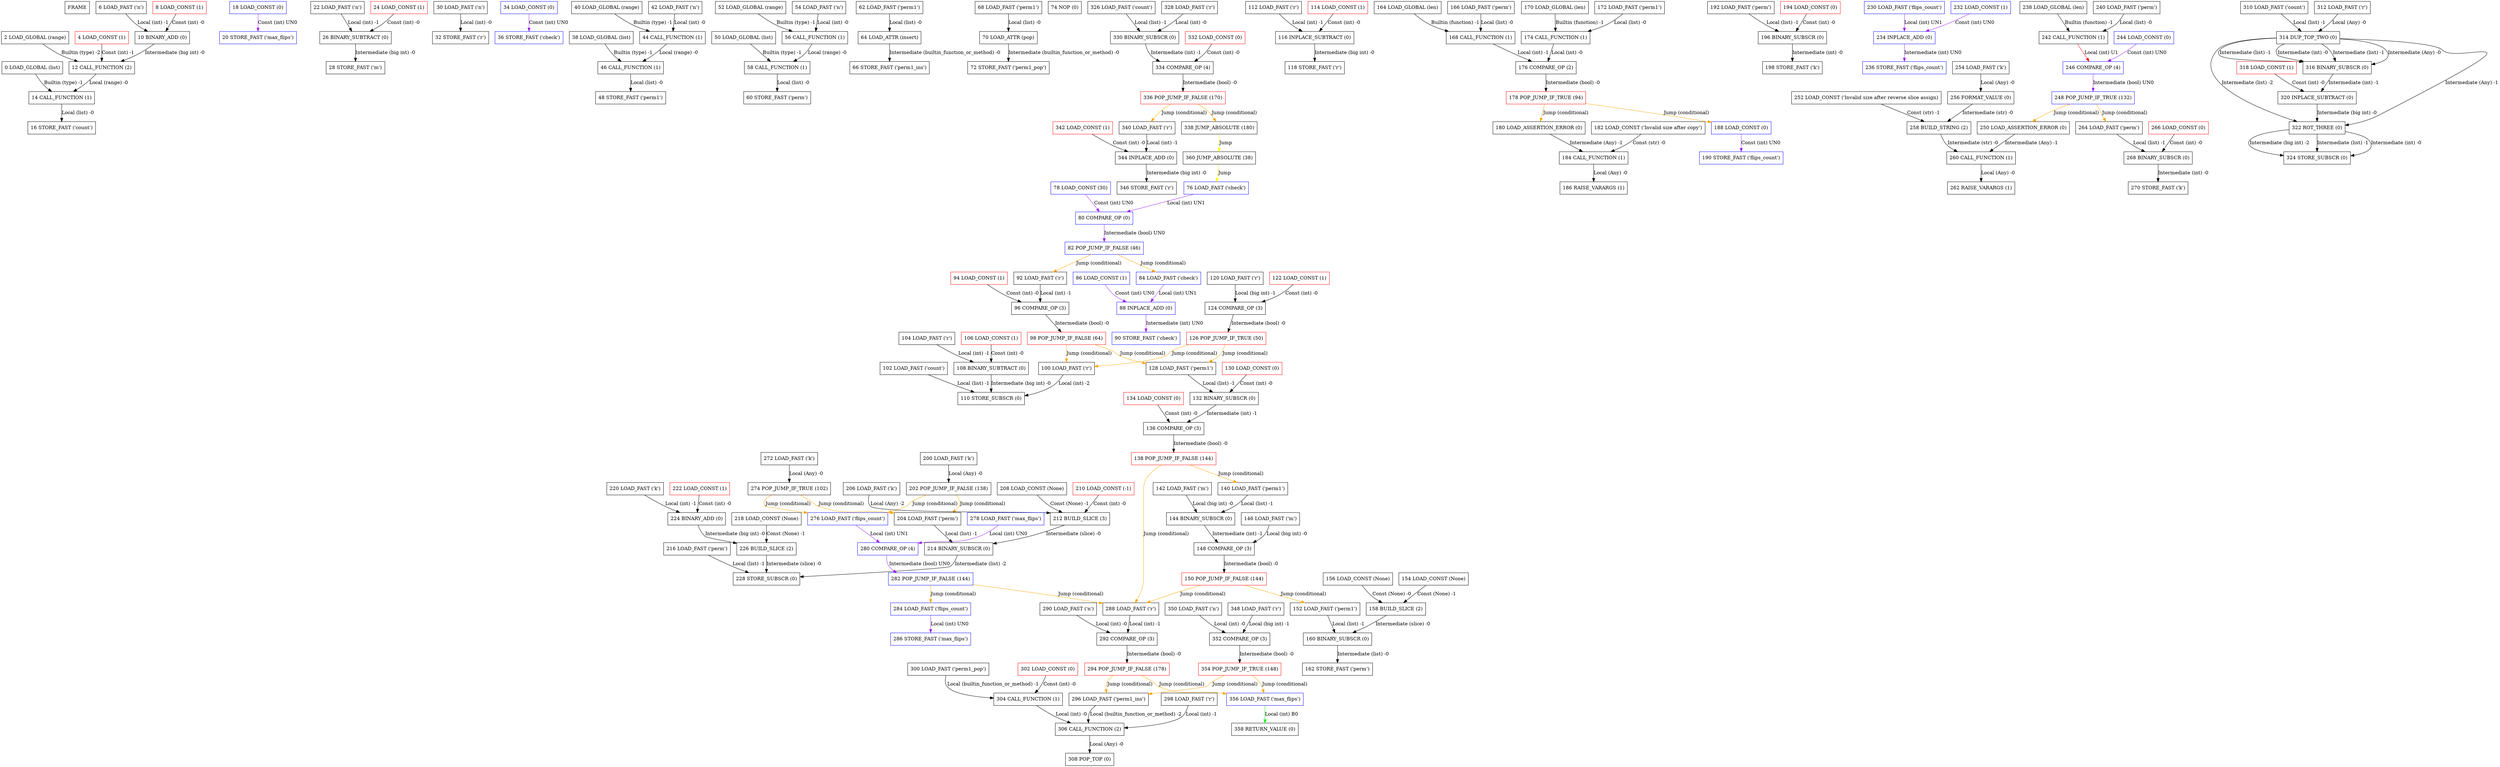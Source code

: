 digraph fannkuch { 
	node [shape=box];
	FRAME [label=FRAME];
	OP0 [label="0 LOAD_GLOBAL (list)" color="black"];
	OP2 [label="2 LOAD_GLOBAL (range)" color="black"];
	OP4 [label="4 LOAD_CONST (1)" color="red"];
	OP6 [label="6 LOAD_FAST ('n')" color="black"];
	OP8 [label="8 LOAD_CONST (1)" color="red"];
	OP10 [label="10 BINARY_ADD (0)" color="black"];
	OP12 [label="12 CALL_FUNCTION (2)" color="black"];
	OP14 [label="14 CALL_FUNCTION (1)" color="black"];
	OP16 [label="16 STORE_FAST ('count')" color="black"];
	OP18 [label="18 LOAD_CONST (0)" color="blue"];
	OP20 [label="20 STORE_FAST ('max_flips')" color="blue"];
	OP22 [label="22 LOAD_FAST ('n')" color="black"];
	OP24 [label="24 LOAD_CONST (1)" color="red"];
	OP26 [label="26 BINARY_SUBTRACT (0)" color="black"];
	OP28 [label="28 STORE_FAST ('m')" color="black"];
	OP30 [label="30 LOAD_FAST ('n')" color="black"];
	OP32 [label="32 STORE_FAST ('r')" color="black"];
	OP34 [label="34 LOAD_CONST (0)" color="blue"];
	OP36 [label="36 STORE_FAST ('check')" color="blue"];
	OP38 [label="38 LOAD_GLOBAL (list)" color="black"];
	OP40 [label="40 LOAD_GLOBAL (range)" color="black"];
	OP42 [label="42 LOAD_FAST ('n')" color="black"];
	OP44 [label="44 CALL_FUNCTION (1)" color="black"];
	OP46 [label="46 CALL_FUNCTION (1)" color="black"];
	OP48 [label="48 STORE_FAST ('perm1')" color="black"];
	OP50 [label="50 LOAD_GLOBAL (list)" color="black"];
	OP52 [label="52 LOAD_GLOBAL (range)" color="black"];
	OP54 [label="54 LOAD_FAST ('n')" color="black"];
	OP56 [label="56 CALL_FUNCTION (1)" color="black"];
	OP58 [label="58 CALL_FUNCTION (1)" color="black"];
	OP60 [label="60 STORE_FAST ('perm')" color="black"];
	OP62 [label="62 LOAD_FAST ('perm1')" color="black"];
	OP64 [label="64 LOAD_ATTR (insert)" color="black"];
	OP66 [label="66 STORE_FAST ('perm1_ins')" color="black"];
	OP68 [label="68 LOAD_FAST ('perm1')" color="black"];
	OP70 [label="70 LOAD_ATTR (pop)" color="black"];
	OP72 [label="72 STORE_FAST ('perm1_pop')" color="black"];
	OP74 [label="74 NOP (0)" color="black"];
	OP76 [label="76 LOAD_FAST ('check')" color="blue"];
	OP78 [label="78 LOAD_CONST (30)" color="blue"];
	OP80 [label="80 COMPARE_OP (0)" color="blue"];
	OP82 [label="82 POP_JUMP_IF_FALSE (46)" color="blue"];
	OP82 -> OP84 [label="Jump (conditional)" color=orange];
	OP82 -> OP92 [label="Jump (conditional)" color=orange];
	OP84 [label="84 LOAD_FAST ('check')" color="blue"];
	OP86 [label="86 LOAD_CONST (1)" color="blue"];
	OP88 [label="88 INPLACE_ADD (0)" color="blue"];
	OP90 [label="90 STORE_FAST ('check')" color="blue"];
	OP92 [label="92 LOAD_FAST ('r')" color="black"];
	OP94 [label="94 LOAD_CONST (1)" color="red"];
	OP96 [label="96 COMPARE_OP (3)" color="black"];
	OP98 [label="98 POP_JUMP_IF_FALSE (64)" color="red"];
	OP98 -> OP100 [label="Jump (conditional)" color=orange];
	OP98 -> OP128 [label="Jump (conditional)" color=orange];
	OP100 [label="100 LOAD_FAST ('r')" color="black"];
	OP102 [label="102 LOAD_FAST ('count')" color="black"];
	OP104 [label="104 LOAD_FAST ('r')" color="black"];
	OP106 [label="106 LOAD_CONST (1)" color="red"];
	OP108 [label="108 BINARY_SUBTRACT (0)" color="black"];
	OP110 [label="110 STORE_SUBSCR (0)" color="black"];
	OP112 [label="112 LOAD_FAST ('r')" color="black"];
	OP114 [label="114 LOAD_CONST (1)" color="red"];
	OP116 [label="116 INPLACE_SUBTRACT (0)" color="black"];
	OP118 [label="118 STORE_FAST ('r')" color="black"];
	OP120 [label="120 LOAD_FAST ('r')" color="black"];
	OP122 [label="122 LOAD_CONST (1)" color="red"];
	OP124 [label="124 COMPARE_OP (3)" color="black"];
	OP126 [label="126 POP_JUMP_IF_TRUE (50)" color="red"];
	OP126 -> OP128 [label="Jump (conditional)" color=orange];
	OP126 -> OP100 [label="Jump (conditional)" color=orange];
	OP128 [label="128 LOAD_FAST ('perm1')" color="black"];
	OP130 [label="130 LOAD_CONST (0)" color="red"];
	OP132 [label="132 BINARY_SUBSCR (0)" color="black"];
	OP134 [label="134 LOAD_CONST (0)" color="red"];
	OP136 [label="136 COMPARE_OP (3)" color="black"];
	OP138 [label="138 POP_JUMP_IF_FALSE (144)" color="red"];
	OP138 -> OP140 [label="Jump (conditional)" color=orange];
	OP138 -> OP288 [label="Jump (conditional)" color=orange];
	OP140 [label="140 LOAD_FAST ('perm1')" color="black"];
	OP142 [label="142 LOAD_FAST ('m')" color="black"];
	OP144 [label="144 BINARY_SUBSCR (0)" color="black"];
	OP146 [label="146 LOAD_FAST ('m')" color="black"];
	OP148 [label="148 COMPARE_OP (3)" color="black"];
	OP150 [label="150 POP_JUMP_IF_FALSE (144)" color="red"];
	OP150 -> OP152 [label="Jump (conditional)" color=orange];
	OP150 -> OP288 [label="Jump (conditional)" color=orange];
	OP152 [label="152 LOAD_FAST ('perm1')" color="black"];
	OP154 [label="154 LOAD_CONST (None)" color="black"];
	OP156 [label="156 LOAD_CONST (None)" color="black"];
	OP158 [label="158 BUILD_SLICE (2)" color="black"];
	OP160 [label="160 BINARY_SUBSCR (0)" color="black"];
	OP162 [label="162 STORE_FAST ('perm')" color="black"];
	OP164 [label="164 LOAD_GLOBAL (len)" color="black"];
	OP166 [label="166 LOAD_FAST ('perm')" color="black"];
	OP168 [label="168 CALL_FUNCTION (1)" color="black"];
	OP170 [label="170 LOAD_GLOBAL (len)" color="black"];
	OP172 [label="172 LOAD_FAST ('perm1')" color="black"];
	OP174 [label="174 CALL_FUNCTION (1)" color="black"];
	OP176 [label="176 COMPARE_OP (2)" color="black"];
	OP178 [label="178 POP_JUMP_IF_TRUE (94)" color="red"];
	OP178 -> OP180 [label="Jump (conditional)" color=orange];
	OP178 -> OP188 [label="Jump (conditional)" color=orange];
	OP180 [label="180 LOAD_ASSERTION_ERROR (0)" color="black"];
	OP182 [label="182 LOAD_CONST ('Invalid size after copy')" color="black"];
	OP184 [label="184 CALL_FUNCTION (1)" color="black"];
	OP186 [label="186 RAISE_VARARGS (1)" color="black"];
	OP188 [label="188 LOAD_CONST (0)" color="blue"];
	OP190 [label="190 STORE_FAST ('flips_count')" color="blue"];
	OP192 [label="192 LOAD_FAST ('perm')" color="black"];
	OP194 [label="194 LOAD_CONST (0)" color="red"];
	OP196 [label="196 BINARY_SUBSCR (0)" color="black"];
	OP198 [label="198 STORE_FAST ('k')" color="black"];
	OP200 [label="200 LOAD_FAST ('k')" color="black"];
	OP202 [label="202 POP_JUMP_IF_FALSE (138)" color="black"];
	OP202 -> OP204 [label="Jump (conditional)" color=orange];
	OP202 -> OP276 [label="Jump (conditional)" color=orange];
	OP204 [label="204 LOAD_FAST ('perm')" color="black"];
	OP206 [label="206 LOAD_FAST ('k')" color="black"];
	OP208 [label="208 LOAD_CONST (None)" color="black"];
	OP210 [label="210 LOAD_CONST (-1)" color="red"];
	OP212 [label="212 BUILD_SLICE (3)" color="black"];
	OP214 [label="214 BINARY_SUBSCR (0)" color="black"];
	OP216 [label="216 LOAD_FAST ('perm')" color="black"];
	OP218 [label="218 LOAD_CONST (None)" color="black"];
	OP220 [label="220 LOAD_FAST ('k')" color="black"];
	OP222 [label="222 LOAD_CONST (1)" color="red"];
	OP224 [label="224 BINARY_ADD (0)" color="black"];
	OP226 [label="226 BUILD_SLICE (2)" color="black"];
	OP228 [label="228 STORE_SUBSCR (0)" color="black"];
	OP230 [label="230 LOAD_FAST ('flips_count')" color="blue"];
	OP232 [label="232 LOAD_CONST (1)" color="blue"];
	OP234 [label="234 INPLACE_ADD (0)" color="blue"];
	OP236 [label="236 STORE_FAST ('flips_count')" color="blue"];
	OP238 [label="238 LOAD_GLOBAL (len)" color="black"];
	OP240 [label="240 LOAD_FAST ('perm')" color="black"];
	OP242 [label="242 CALL_FUNCTION (1)" color="black"];
	OP244 [label="244 LOAD_CONST (0)" color="blue"];
	OP246 [label="246 COMPARE_OP (4)" color="blue"];
	OP248 [label="248 POP_JUMP_IF_TRUE (132)" color="blue"];
	OP248 -> OP250 [label="Jump (conditional)" color=orange];
	OP248 -> OP264 [label="Jump (conditional)" color=orange];
	OP250 [label="250 LOAD_ASSERTION_ERROR (0)" color="black"];
	OP252 [label="252 LOAD_CONST ('Invalid size after reverse slice assign)" color="black"];
	OP254 [label="254 LOAD_FAST ('k')" color="black"];
	OP256 [label="256 FORMAT_VALUE (0)" color="black"];
	OP258 [label="258 BUILD_STRING (2)" color="black"];
	OP260 [label="260 CALL_FUNCTION (1)" color="black"];
	OP262 [label="262 RAISE_VARARGS (1)" color="black"];
	OP264 [label="264 LOAD_FAST ('perm')" color="black"];
	OP266 [label="266 LOAD_CONST (0)" color="red"];
	OP268 [label="268 BINARY_SUBSCR (0)" color="black"];
	OP270 [label="270 STORE_FAST ('k')" color="black"];
	OP272 [label="272 LOAD_FAST ('k')" color="black"];
	OP274 [label="274 POP_JUMP_IF_TRUE (102)" color="black"];
	OP274 -> OP276 [label="Jump (conditional)" color=orange];
	OP274 -> OP204 [label="Jump (conditional)" color=orange];
	OP276 [label="276 LOAD_FAST ('flips_count')" color="blue"];
	OP278 [label="278 LOAD_FAST ('max_flips')" color="blue"];
	OP280 [label="280 COMPARE_OP (4)" color="blue"];
	OP282 [label="282 POP_JUMP_IF_FALSE (144)" color="blue"];
	OP282 -> OP284 [label="Jump (conditional)" color=orange];
	OP282 -> OP288 [label="Jump (conditional)" color=orange];
	OP284 [label="284 LOAD_FAST ('flips_count')" color="blue"];
	OP286 [label="286 STORE_FAST ('max_flips')" color="blue"];
	OP288 [label="288 LOAD_FAST ('r')" color="black"];
	OP290 [label="290 LOAD_FAST ('n')" color="black"];
	OP292 [label="292 COMPARE_OP (3)" color="black"];
	OP294 [label="294 POP_JUMP_IF_FALSE (178)" color="red"];
	OP294 -> OP296 [label="Jump (conditional)" color=orange];
	OP294 -> OP356 [label="Jump (conditional)" color=orange];
	OP296 [label="296 LOAD_FAST ('perm1_ins')" color="black"];
	OP298 [label="298 LOAD_FAST ('r')" color="black"];
	OP300 [label="300 LOAD_FAST ('perm1_pop')" color="black"];
	OP302 [label="302 LOAD_CONST (0)" color="red"];
	OP304 [label="304 CALL_FUNCTION (1)" color="black"];
	OP306 [label="306 CALL_FUNCTION (2)" color="black"];
	OP308 [label="308 POP_TOP (0)" color="black"];
	OP310 [label="310 LOAD_FAST ('count')" color="black"];
	OP312 [label="312 LOAD_FAST ('r')" color="black"];
	OP314 [label="314 DUP_TOP_TWO (0)" color="black"];
	OP316 [label="316 BINARY_SUBSCR (0)" color="black"];
	OP318 [label="318 LOAD_CONST (1)" color="red"];
	OP320 [label="320 INPLACE_SUBTRACT (0)" color="black"];
	OP322 [label="322 ROT_THREE (0)" color="black"];
	OP324 [label="324 STORE_SUBSCR (0)" color="black"];
	OP326 [label="326 LOAD_FAST ('count')" color="black"];
	OP328 [label="328 LOAD_FAST ('r')" color="black"];
	OP330 [label="330 BINARY_SUBSCR (0)" color="black"];
	OP332 [label="332 LOAD_CONST (0)" color="red"];
	OP334 [label="334 COMPARE_OP (4)" color="black"];
	OP336 [label="336 POP_JUMP_IF_FALSE (170)" color="red"];
	OP336 -> OP338 [label="Jump (conditional)" color=orange];
	OP336 -> OP340 [label="Jump (conditional)" color=orange];
	OP338 [label="338 JUMP_ABSOLUTE (180)" color="black"];
	OP338 -> OP360 [label="Jump" color=yellow];
	OP340 [label="340 LOAD_FAST ('r')" color="black"];
	OP342 [label="342 LOAD_CONST (1)" color="red"];
	OP344 [label="344 INPLACE_ADD (0)" color="black"];
	OP346 [label="346 STORE_FAST ('r')" color="black"];
	OP348 [label="348 LOAD_FAST ('r')" color="black"];
	OP350 [label="350 LOAD_FAST ('n')" color="black"];
	OP352 [label="352 COMPARE_OP (3)" color="black"];
	OP354 [label="354 POP_JUMP_IF_TRUE (148)" color="red"];
	OP354 -> OP356 [label="Jump (conditional)" color=orange];
	OP354 -> OP296 [label="Jump (conditional)" color=orange];
	OP356 [label="356 LOAD_FAST ('max_flips')" color="blue"];
	OP358 [label="358 RETURN_VALUE (0)" color="black"];
	OP360 [label="360 JUMP_ABSOLUTE (38)" color="black"];
	OP360 -> OP76 [label="Jump" color=yellow];
	OP6 -> OP10 [label="Local (int) -1" color=black];
	OP8 -> OP10 [label="Const (int) -0" color=black];
	OP2 -> OP12 [label="Builtin (type) -2" color=black];
	OP4 -> OP12 [label="Const (int) -1" color=black];
	OP10 -> OP12 [label="Intermediate (big int) -0" color=black];
	OP0 -> OP14 [label="Builtin (type) -1" color=black];
	OP12 -> OP14 [label="Local (range) -0" color=black];
	OP14 -> OP16 [label="Local (list) -0" color=black];
	OP18 -> OP20 [label="Const (int) UN0" color=purple];
	OP22 -> OP26 [label="Local (int) -1" color=black];
	OP24 -> OP26 [label="Const (int) -0" color=black];
	OP26 -> OP28 [label="Intermediate (big int) -0" color=black];
	OP30 -> OP32 [label="Local (int) -0" color=black];
	OP34 -> OP36 [label="Const (int) UN0" color=purple];
	OP40 -> OP44 [label="Builtin (type) -1" color=black];
	OP42 -> OP44 [label="Local (int) -0" color=black];
	OP38 -> OP46 [label="Builtin (type) -1" color=black];
	OP44 -> OP46 [label="Local (range) -0" color=black];
	OP46 -> OP48 [label="Local (list) -0" color=black];
	OP52 -> OP56 [label="Builtin (type) -1" color=black];
	OP54 -> OP56 [label="Local (int) -0" color=black];
	OP50 -> OP58 [label="Builtin (type) -1" color=black];
	OP56 -> OP58 [label="Local (range) -0" color=black];
	OP58 -> OP60 [label="Local (list) -0" color=black];
	OP62 -> OP64 [label="Local (list) -0" color=black];
	OP64 -> OP66 [label="Intermediate (builtin_function_or_method) -0" color=black];
	OP68 -> OP70 [label="Local (list) -0" color=black];
	OP70 -> OP72 [label="Intermediate (builtin_function_or_method) -0" color=black];
	OP76 -> OP80 [label="Local (int) UN1" color=purple];
	OP78 -> OP80 [label="Const (int) UN0" color=purple];
	OP80 -> OP82 [label="Intermediate (bool) UN0" color=purple];
	OP84 -> OP88 [label="Local (int) UN1" color=purple];
	OP86 -> OP88 [label="Const (int) UN0" color=purple];
	OP88 -> OP90 [label="Intermediate (int) UN0" color=purple];
	OP92 -> OP96 [label="Local (int) -1" color=black];
	OP94 -> OP96 [label="Const (int) -0" color=black];
	OP96 -> OP98 [label="Intermediate (bool) -0" color=black];
	OP104 -> OP108 [label="Local (int) -1" color=black];
	OP106 -> OP108 [label="Const (int) -0" color=black];
	OP100 -> OP110 [label="Local (int) -2" color=black];
	OP102 -> OP110 [label="Local (list) -1" color=black];
	OP108 -> OP110 [label="Intermediate (big int) -0" color=black];
	OP112 -> OP116 [label="Local (int) -1" color=black];
	OP114 -> OP116 [label="Const (int) -0" color=black];
	OP116 -> OP118 [label="Intermediate (big int) -0" color=black];
	OP120 -> OP124 [label="Local (big int) -1" color=black];
	OP122 -> OP124 [label="Const (int) -0" color=black];
	OP124 -> OP126 [label="Intermediate (bool) -0" color=black];
	OP128 -> OP132 [label="Local (list) -1" color=black];
	OP130 -> OP132 [label="Const (int) -0" color=black];
	OP132 -> OP136 [label="Intermediate (int) -1" color=black];
	OP134 -> OP136 [label="Const (int) -0" color=black];
	OP136 -> OP138 [label="Intermediate (bool) -0" color=black];
	OP140 -> OP144 [label="Local (list) -1" color=black];
	OP142 -> OP144 [label="Local (big int) -0" color=black];
	OP144 -> OP148 [label="Intermediate (int) -1" color=black];
	OP146 -> OP148 [label="Local (big int) -0" color=black];
	OP148 -> OP150 [label="Intermediate (bool) -0" color=black];
	OP154 -> OP158 [label="Const (None) -1" color=black];
	OP156 -> OP158 [label="Const (None) -0" color=black];
	OP152 -> OP160 [label="Local (list) -1" color=black];
	OP158 -> OP160 [label="Intermediate (slice) -0" color=black];
	OP160 -> OP162 [label="Intermediate (list) -0" color=black];
	OP164 -> OP168 [label="Builtin (function) -1" color=black];
	OP166 -> OP168 [label="Local (list) -0" color=black];
	OP170 -> OP174 [label="Builtin (function) -1" color=black];
	OP172 -> OP174 [label="Local (list) -0" color=black];
	OP168 -> OP176 [label="Local (int) -1" color=black];
	OP174 -> OP176 [label="Local (int) -0" color=black];
	OP176 -> OP178 [label="Intermediate (bool) -0" color=black];
	OP180 -> OP184 [label="Intermediate (Any) -1" color=black];
	OP182 -> OP184 [label="Const (str) -0" color=black];
	OP184 -> OP186 [label="Local (Any) -0" color=black];
	OP188 -> OP190 [label="Const (int) UN0" color=purple];
	OP192 -> OP196 [label="Local (list) -1" color=black];
	OP194 -> OP196 [label="Const (int) -0" color=black];
	OP196 -> OP198 [label="Intermediate (int) -0" color=black];
	OP200 -> OP202 [label="Local (Any) -0" color=black];
	OP206 -> OP212 [label="Local (Any) -2" color=black];
	OP208 -> OP212 [label="Const (None) -1" color=black];
	OP210 -> OP212 [label="Const (int) -0" color=black];
	OP204 -> OP214 [label="Local (list) -1" color=black];
	OP212 -> OP214 [label="Intermediate (slice) -0" color=black];
	OP220 -> OP224 [label="Local (int) -1" color=black];
	OP222 -> OP224 [label="Const (int) -0" color=black];
	OP218 -> OP226 [label="Const (None) -1" color=black];
	OP224 -> OP226 [label="Intermediate (big int) -0" color=black];
	OP214 -> OP228 [label="Intermediate (list) -2" color=black];
	OP216 -> OP228 [label="Local (list) -1" color=black];
	OP226 -> OP228 [label="Intermediate (slice) -0" color=black];
	OP230 -> OP234 [label="Local (int) UN1" color=purple];
	OP232 -> OP234 [label="Const (int) UN0" color=purple];
	OP234 -> OP236 [label="Intermediate (int) UN0" color=purple];
	OP238 -> OP242 [label="Builtin (function) -1" color=black];
	OP240 -> OP242 [label="Local (list) -0" color=black];
	OP242 -> OP246 [label="Local (int) U1" color=red];
	OP244 -> OP246 [label="Const (int) UN0" color=purple];
	OP246 -> OP248 [label="Intermediate (bool) UN0" color=purple];
	OP254 -> OP256 [label="Local (Any) -0" color=black];
	OP252 -> OP258 [label="Const (str) -1" color=black];
	OP256 -> OP258 [label="Intermediate (str) -0" color=black];
	OP250 -> OP260 [label="Intermediate (Any) -1" color=black];
	OP258 -> OP260 [label="Intermediate (str) -0" color=black];
	OP260 -> OP262 [label="Local (Any) -0" color=black];
	OP264 -> OP268 [label="Local (list) -1" color=black];
	OP266 -> OP268 [label="Const (int) -0" color=black];
	OP268 -> OP270 [label="Intermediate (int) -0" color=black];
	OP272 -> OP274 [label="Local (Any) -0" color=black];
	OP276 -> OP280 [label="Local (int) UN1" color=purple];
	OP278 -> OP280 [label="Local (int) UN0" color=purple];
	OP280 -> OP282 [label="Intermediate (bool) UN0" color=purple];
	OP284 -> OP286 [label="Local (int) UN0" color=purple];
	OP288 -> OP292 [label="Local (int) -1" color=black];
	OP290 -> OP292 [label="Local (int) -0" color=black];
	OP292 -> OP294 [label="Intermediate (bool) -0" color=black];
	OP300 -> OP304 [label="Local (builtin_function_or_method) -1" color=black];
	OP302 -> OP304 [label="Const (int) -0" color=black];
	OP296 -> OP306 [label="Local (builtin_function_or_method) -2" color=black];
	OP298 -> OP306 [label="Local (int) -1" color=black];
	OP304 -> OP306 [label="Local (int) -0" color=black];
	OP306 -> OP308 [label="Local (Any) -0" color=black];
	OP310 -> OP314 [label="Local (list) -1" color=black];
	OP312 -> OP314 [label="Local (Any) -0" color=black];
	OP314 -> OP316 [label="Intermediate (list) -1" color=black];
	OP314 -> OP316 [label="Intermediate (Any) -0" color=black];
	OP314 -> OP316 [label="Intermediate (list) -1" color=black];
	OP314 -> OP316 [label="Intermediate (int) -0" color=black];
	OP316 -> OP320 [label="Intermediate (int) -1" color=black];
	OP318 -> OP320 [label="Const (int) -0" color=black];
	OP314 -> OP322 [label="Intermediate (list) -2" color=black];
	OP314 -> OP322 [label="Intermediate (Any) -1" color=black];
	OP320 -> OP322 [label="Intermediate (big int) -0" color=black];
	OP322 -> OP324 [label="Intermediate (big int) -2" color=black];
	OP322 -> OP324 [label="Intermediate (list) -1" color=black];
	OP322 -> OP324 [label="Intermediate (int) -0" color=black];
	OP326 -> OP330 [label="Local (list) -1" color=black];
	OP328 -> OP330 [label="Local (int) -0" color=black];
	OP330 -> OP334 [label="Intermediate (int) -1" color=black];
	OP332 -> OP334 [label="Const (int) -0" color=black];
	OP334 -> OP336 [label="Intermediate (bool) -0" color=black];
	OP340 -> OP344 [label="Local (int) -1" color=black];
	OP342 -> OP344 [label="Const (int) -0" color=black];
	OP344 -> OP346 [label="Intermediate (big int) -0" color=black];
	OP348 -> OP352 [label="Local (big int) -1" color=black];
	OP350 -> OP352 [label="Local (int) -0" color=black];
	OP352 -> OP354 [label="Intermediate (bool) -0" color=black];
	OP356 -> OP358 [label="Local (int) B0" color=green];
}
